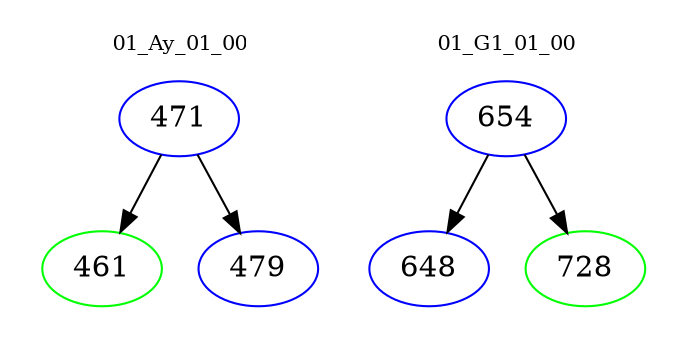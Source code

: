 digraph{
subgraph cluster_0 {
color = white
label = "01_Ay_01_00";
fontsize=10;
T0_471 [label="471", color="blue"]
T0_471 -> T0_461 [color="black"]
T0_461 [label="461", color="green"]
T0_471 -> T0_479 [color="black"]
T0_479 [label="479", color="blue"]
}
subgraph cluster_1 {
color = white
label = "01_G1_01_00";
fontsize=10;
T1_654 [label="654", color="blue"]
T1_654 -> T1_648 [color="black"]
T1_648 [label="648", color="blue"]
T1_654 -> T1_728 [color="black"]
T1_728 [label="728", color="green"]
}
}
